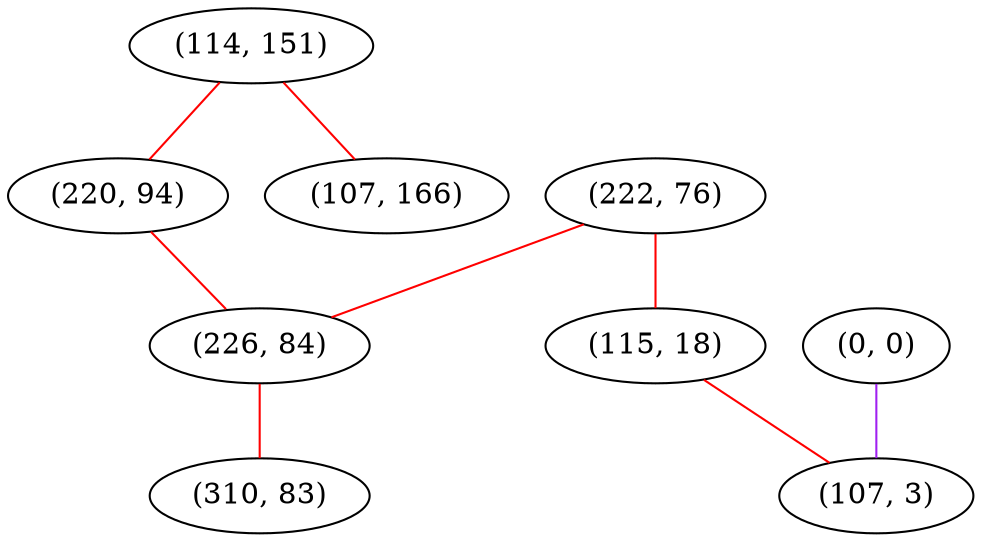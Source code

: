 graph "" {
"(114, 151)";
"(222, 76)";
"(115, 18)";
"(0, 0)";
"(220, 94)";
"(107, 3)";
"(226, 84)";
"(310, 83)";
"(107, 166)";
"(114, 151)" -- "(220, 94)"  [color=red, key=0, weight=1];
"(114, 151)" -- "(107, 166)"  [color=red, key=0, weight=1];
"(222, 76)" -- "(115, 18)"  [color=red, key=0, weight=1];
"(222, 76)" -- "(226, 84)"  [color=red, key=0, weight=1];
"(115, 18)" -- "(107, 3)"  [color=red, key=0, weight=1];
"(0, 0)" -- "(107, 3)"  [color=purple, key=0, weight=4];
"(220, 94)" -- "(226, 84)"  [color=red, key=0, weight=1];
"(226, 84)" -- "(310, 83)"  [color=red, key=0, weight=1];
}
